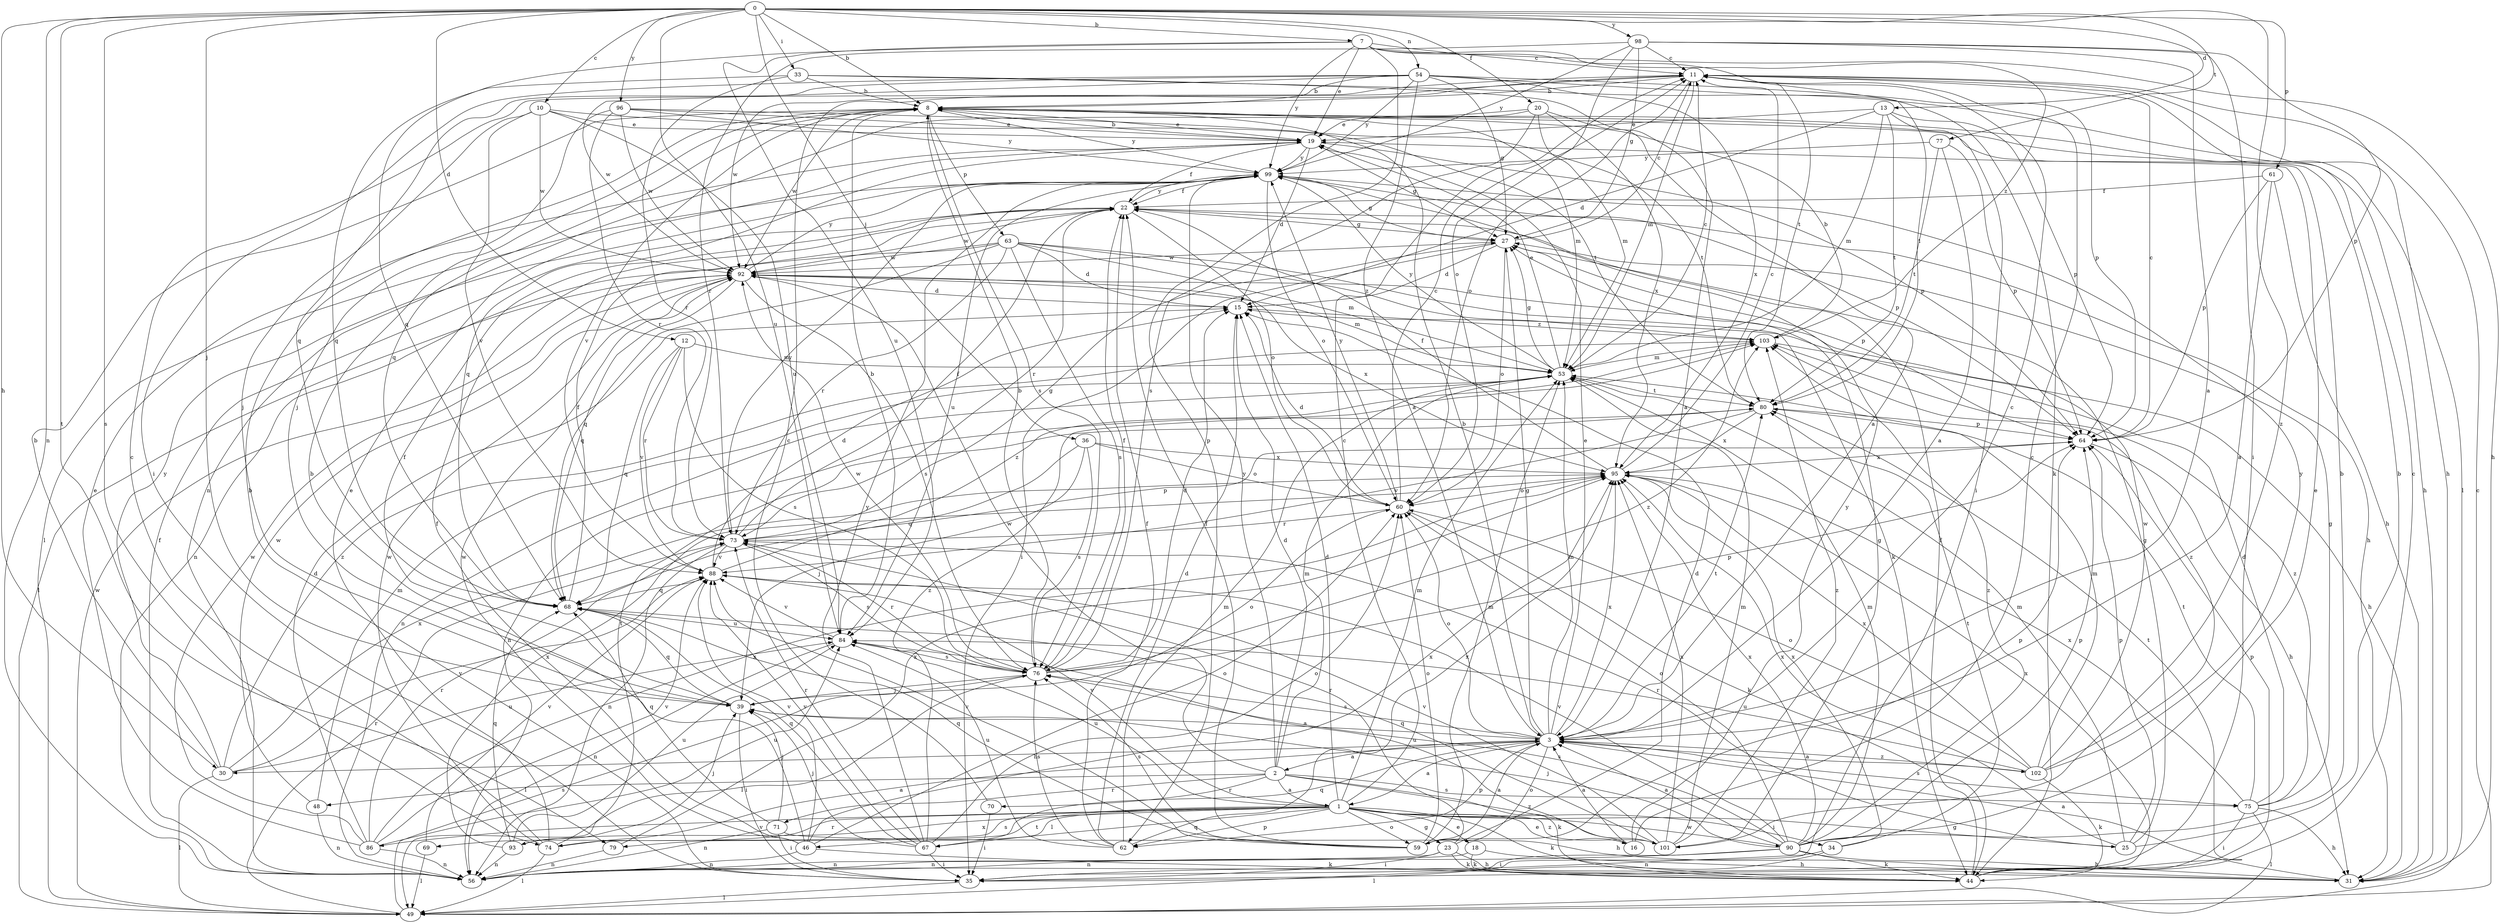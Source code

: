 strict digraph  {
0;
1;
2;
3;
7;
8;
10;
11;
12;
13;
15;
16;
18;
19;
20;
22;
23;
25;
27;
30;
31;
33;
34;
35;
36;
39;
44;
46;
48;
49;
53;
54;
56;
59;
60;
61;
62;
63;
64;
67;
68;
69;
70;
71;
73;
74;
75;
76;
77;
79;
80;
84;
86;
88;
90;
92;
93;
95;
96;
98;
99;
101;
102;
103;
0 -> 7  [label=b];
0 -> 8  [label=b];
0 -> 10  [label=c];
0 -> 12  [label=d];
0 -> 13  [label=d];
0 -> 20  [label=f];
0 -> 30  [label=h];
0 -> 33  [label=i];
0 -> 36  [label=j];
0 -> 39  [label=j];
0 -> 54  [label=n];
0 -> 56  [label=n];
0 -> 61  [label=p];
0 -> 74  [label=s];
0 -> 77  [label=t];
0 -> 79  [label=t];
0 -> 84  [label=u];
0 -> 96  [label=y];
0 -> 98  [label=y];
0 -> 101  [label=z];
1 -> 11  [label=c];
1 -> 15  [label=d];
1 -> 16  [label=e];
1 -> 18  [label=e];
1 -> 23  [label=g];
1 -> 25  [label=g];
1 -> 34  [label=i];
1 -> 44  [label=k];
1 -> 46  [label=l];
1 -> 53  [label=m];
1 -> 59  [label=o];
1 -> 62  [label=p];
1 -> 67  [label=q];
1 -> 69  [label=r];
1 -> 74  [label=s];
1 -> 79  [label=t];
1 -> 84  [label=u];
1 -> 86  [label=v];
1 -> 88  [label=v];
1 -> 90  [label=w];
1 -> 93  [label=x];
1 -> 101  [label=z];
2 -> 1  [label=a];
2 -> 15  [label=d];
2 -> 44  [label=k];
2 -> 48  [label=l];
2 -> 53  [label=m];
2 -> 70  [label=r];
2 -> 71  [label=r];
2 -> 75  [label=s];
2 -> 92  [label=w];
2 -> 99  [label=y];
2 -> 101  [label=z];
3 -> 1  [label=a];
3 -> 2  [label=a];
3 -> 8  [label=b];
3 -> 11  [label=c];
3 -> 19  [label=e];
3 -> 27  [label=g];
3 -> 30  [label=h];
3 -> 53  [label=m];
3 -> 59  [label=o];
3 -> 60  [label=o];
3 -> 62  [label=p];
3 -> 67  [label=q];
3 -> 75  [label=s];
3 -> 76  [label=s];
3 -> 80  [label=t];
3 -> 95  [label=x];
3 -> 102  [label=z];
7 -> 11  [label=c];
7 -> 19  [label=e];
7 -> 31  [label=h];
7 -> 62  [label=p];
7 -> 68  [label=q];
7 -> 80  [label=t];
7 -> 84  [label=u];
7 -> 99  [label=y];
7 -> 103  [label=z];
8 -> 19  [label=e];
8 -> 31  [label=h];
8 -> 53  [label=m];
8 -> 63  [label=p];
8 -> 68  [label=q];
8 -> 76  [label=s];
8 -> 88  [label=v];
8 -> 92  [label=w];
8 -> 99  [label=y];
10 -> 19  [label=e];
10 -> 39  [label=j];
10 -> 80  [label=t];
10 -> 84  [label=u];
10 -> 88  [label=v];
10 -> 92  [label=w];
11 -> 8  [label=b];
11 -> 31  [label=h];
11 -> 53  [label=m];
11 -> 60  [label=o];
11 -> 80  [label=t];
11 -> 92  [label=w];
12 -> 53  [label=m];
12 -> 68  [label=q];
12 -> 73  [label=r];
12 -> 76  [label=s];
12 -> 88  [label=v];
13 -> 15  [label=d];
13 -> 19  [label=e];
13 -> 35  [label=i];
13 -> 53  [label=m];
13 -> 64  [label=p];
13 -> 80  [label=t];
15 -> 103  [label=z];
16 -> 3  [label=a];
16 -> 11  [label=c];
16 -> 84  [label=u];
16 -> 99  [label=y];
18 -> 31  [label=h];
18 -> 44  [label=k];
18 -> 56  [label=n];
19 -> 8  [label=b];
19 -> 15  [label=d];
19 -> 22  [label=f];
19 -> 27  [label=g];
19 -> 64  [label=p];
19 -> 68  [label=q];
19 -> 99  [label=y];
20 -> 3  [label=a];
20 -> 19  [label=e];
20 -> 53  [label=m];
20 -> 56  [label=n];
20 -> 76  [label=s];
20 -> 95  [label=x];
22 -> 27  [label=g];
22 -> 31  [label=h];
22 -> 60  [label=o];
22 -> 73  [label=r];
22 -> 92  [label=w];
22 -> 99  [label=y];
23 -> 15  [label=d];
23 -> 31  [label=h];
23 -> 35  [label=i];
23 -> 44  [label=k];
23 -> 56  [label=n];
23 -> 73  [label=r];
25 -> 8  [label=b];
25 -> 27  [label=g];
25 -> 53  [label=m];
25 -> 64  [label=p];
25 -> 73  [label=r];
25 -> 95  [label=x];
27 -> 11  [label=c];
27 -> 15  [label=d];
27 -> 35  [label=i];
27 -> 60  [label=o];
27 -> 64  [label=p];
27 -> 92  [label=w];
30 -> 8  [label=b];
30 -> 49  [label=l];
30 -> 84  [label=u];
30 -> 88  [label=v];
30 -> 95  [label=x];
30 -> 99  [label=y];
30 -> 103  [label=z];
31 -> 3  [label=a];
33 -> 3  [label=a];
33 -> 8  [label=b];
33 -> 49  [label=l];
33 -> 68  [label=q];
33 -> 73  [label=r];
34 -> 49  [label=l];
34 -> 56  [label=n];
34 -> 80  [label=t];
34 -> 95  [label=x];
35 -> 8  [label=b];
35 -> 49  [label=l];
36 -> 39  [label=j];
36 -> 60  [label=o];
36 -> 68  [label=q];
36 -> 76  [label=s];
36 -> 95  [label=x];
39 -> 3  [label=a];
39 -> 22  [label=f];
39 -> 35  [label=i];
39 -> 60  [label=o];
39 -> 68  [label=q];
44 -> 11  [label=c];
44 -> 22  [label=f];
44 -> 64  [label=p];
44 -> 80  [label=t];
44 -> 95  [label=x];
46 -> 8  [label=b];
46 -> 22  [label=f];
46 -> 44  [label=k];
46 -> 56  [label=n];
46 -> 60  [label=o];
46 -> 88  [label=v];
46 -> 92  [label=w];
46 -> 95  [label=x];
48 -> 53  [label=m];
48 -> 56  [label=n];
48 -> 92  [label=w];
49 -> 11  [label=c];
49 -> 73  [label=r];
49 -> 76  [label=s];
49 -> 92  [label=w];
53 -> 11  [label=c];
53 -> 19  [label=e];
53 -> 27  [label=g];
53 -> 56  [label=n];
53 -> 80  [label=t];
53 -> 99  [label=y];
54 -> 3  [label=a];
54 -> 8  [label=b];
54 -> 27  [label=g];
54 -> 35  [label=i];
54 -> 44  [label=k];
54 -> 64  [label=p];
54 -> 68  [label=q];
54 -> 92  [label=w];
54 -> 95  [label=x];
54 -> 99  [label=y];
56 -> 22  [label=f];
59 -> 3  [label=a];
59 -> 22  [label=f];
59 -> 53  [label=m];
59 -> 60  [label=o];
59 -> 64  [label=p];
59 -> 68  [label=q];
59 -> 76  [label=s];
59 -> 88  [label=v];
60 -> 11  [label=c];
60 -> 15  [label=d];
60 -> 44  [label=k];
60 -> 73  [label=r];
60 -> 99  [label=y];
61 -> 3  [label=a];
61 -> 22  [label=f];
61 -> 31  [label=h];
61 -> 64  [label=p];
62 -> 15  [label=d];
62 -> 22  [label=f];
62 -> 53  [label=m];
62 -> 76  [label=s];
62 -> 84  [label=u];
62 -> 95  [label=x];
63 -> 15  [label=d];
63 -> 44  [label=k];
63 -> 53  [label=m];
63 -> 56  [label=n];
63 -> 68  [label=q];
63 -> 73  [label=r];
63 -> 76  [label=s];
63 -> 92  [label=w];
63 -> 103  [label=z];
64 -> 11  [label=c];
64 -> 31  [label=h];
64 -> 95  [label=x];
67 -> 35  [label=i];
67 -> 39  [label=j];
67 -> 60  [label=o];
67 -> 68  [label=q];
67 -> 73  [label=r];
67 -> 88  [label=v];
67 -> 99  [label=y];
67 -> 103  [label=z];
68 -> 22  [label=f];
68 -> 84  [label=u];
69 -> 49  [label=l];
69 -> 88  [label=v];
70 -> 11  [label=c];
70 -> 35  [label=i];
71 -> 31  [label=h];
71 -> 35  [label=i];
71 -> 39  [label=j];
71 -> 56  [label=n];
71 -> 68  [label=q];
73 -> 22  [label=f];
73 -> 27  [label=g];
73 -> 56  [label=n];
73 -> 64  [label=p];
73 -> 76  [label=s];
73 -> 88  [label=v];
73 -> 99  [label=y];
74 -> 3  [label=a];
74 -> 11  [label=c];
74 -> 19  [label=e];
74 -> 49  [label=l];
74 -> 80  [label=t];
74 -> 92  [label=w];
75 -> 15  [label=d];
75 -> 27  [label=g];
75 -> 31  [label=h];
75 -> 35  [label=i];
75 -> 49  [label=l];
75 -> 80  [label=t];
75 -> 95  [label=x];
75 -> 103  [label=z];
76 -> 8  [label=b];
76 -> 15  [label=d];
76 -> 22  [label=f];
76 -> 39  [label=j];
76 -> 49  [label=l];
76 -> 64  [label=p];
76 -> 73  [label=r];
76 -> 92  [label=w];
76 -> 103  [label=z];
77 -> 3  [label=a];
77 -> 64  [label=p];
77 -> 80  [label=t];
77 -> 99  [label=y];
79 -> 56  [label=n];
79 -> 95  [label=x];
80 -> 56  [label=n];
80 -> 64  [label=p];
80 -> 88  [label=v];
80 -> 95  [label=x];
84 -> 8  [label=b];
84 -> 56  [label=n];
84 -> 76  [label=s];
84 -> 88  [label=v];
86 -> 15  [label=d];
86 -> 19  [label=e];
86 -> 56  [label=n];
86 -> 73  [label=r];
86 -> 84  [label=u];
86 -> 88  [label=v];
86 -> 92  [label=w];
86 -> 95  [label=x];
88 -> 15  [label=d];
88 -> 68  [label=q];
88 -> 103  [label=z];
90 -> 3  [label=a];
90 -> 8  [label=b];
90 -> 19  [label=e];
90 -> 31  [label=h];
90 -> 35  [label=i];
90 -> 39  [label=j];
90 -> 44  [label=k];
90 -> 53  [label=m];
90 -> 56  [label=n];
90 -> 60  [label=o];
90 -> 64  [label=p];
90 -> 76  [label=s];
90 -> 88  [label=v];
90 -> 95  [label=x];
90 -> 103  [label=z];
92 -> 15  [label=d];
92 -> 49  [label=l];
92 -> 53  [label=m];
92 -> 68  [label=q];
92 -> 76  [label=s];
92 -> 95  [label=x];
92 -> 99  [label=y];
93 -> 39  [label=j];
93 -> 56  [label=n];
93 -> 68  [label=q];
93 -> 84  [label=u];
93 -> 95  [label=x];
95 -> 11  [label=c];
95 -> 22  [label=f];
95 -> 60  [label=o];
96 -> 19  [label=e];
96 -> 39  [label=j];
96 -> 73  [label=r];
96 -> 80  [label=t];
96 -> 92  [label=w];
96 -> 99  [label=y];
98 -> 3  [label=a];
98 -> 11  [label=c];
98 -> 27  [label=g];
98 -> 35  [label=i];
98 -> 60  [label=o];
98 -> 64  [label=p];
98 -> 73  [label=r];
98 -> 99  [label=y];
99 -> 22  [label=f];
99 -> 27  [label=g];
99 -> 49  [label=l];
99 -> 60  [label=o];
99 -> 64  [label=p];
99 -> 84  [label=u];
101 -> 27  [label=g];
101 -> 53  [label=m];
101 -> 68  [label=q];
101 -> 88  [label=v];
101 -> 95  [label=x];
101 -> 103  [label=z];
102 -> 3  [label=a];
102 -> 44  [label=k];
102 -> 53  [label=m];
102 -> 60  [label=o];
102 -> 84  [label=u];
102 -> 92  [label=w];
102 -> 95  [label=x];
102 -> 99  [label=y];
102 -> 103  [label=z];
103 -> 8  [label=b];
103 -> 31  [label=h];
103 -> 53  [label=m];
}
